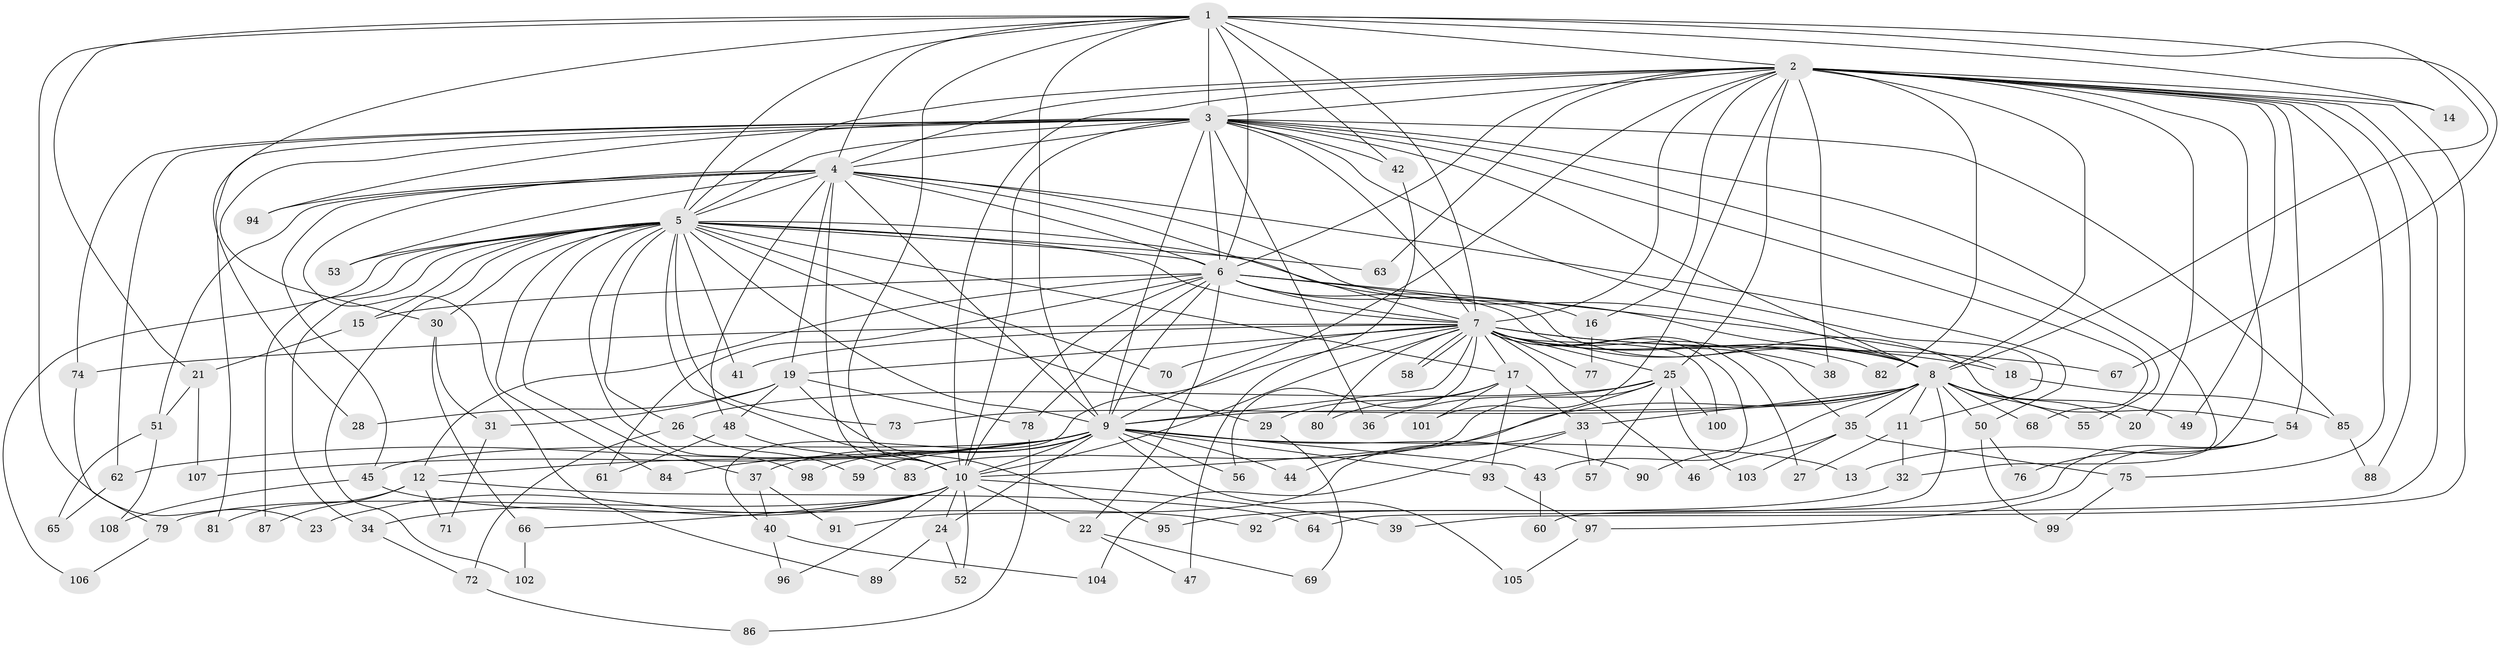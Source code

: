 // Generated by graph-tools (version 1.1) at 2025/10/02/27/25 16:10:58]
// undirected, 108 vertices, 241 edges
graph export_dot {
graph [start="1"]
  node [color=gray90,style=filled];
  1;
  2;
  3;
  4;
  5;
  6;
  7;
  8;
  9;
  10;
  11;
  12;
  13;
  14;
  15;
  16;
  17;
  18;
  19;
  20;
  21;
  22;
  23;
  24;
  25;
  26;
  27;
  28;
  29;
  30;
  31;
  32;
  33;
  34;
  35;
  36;
  37;
  38;
  39;
  40;
  41;
  42;
  43;
  44;
  45;
  46;
  47;
  48;
  49;
  50;
  51;
  52;
  53;
  54;
  55;
  56;
  57;
  58;
  59;
  60;
  61;
  62;
  63;
  64;
  65;
  66;
  67;
  68;
  69;
  70;
  71;
  72;
  73;
  74;
  75;
  76;
  77;
  78;
  79;
  80;
  81;
  82;
  83;
  84;
  85;
  86;
  87;
  88;
  89;
  90;
  91;
  92;
  93;
  94;
  95;
  96;
  97;
  98;
  99;
  100;
  101;
  102;
  103;
  104;
  105;
  106;
  107;
  108;
  1 -- 2;
  1 -- 3;
  1 -- 4;
  1 -- 5;
  1 -- 6;
  1 -- 7;
  1 -- 8;
  1 -- 9;
  1 -- 10;
  1 -- 14;
  1 -- 21;
  1 -- 23;
  1 -- 28;
  1 -- 42;
  1 -- 67;
  2 -- 3;
  2 -- 4;
  2 -- 5;
  2 -- 6;
  2 -- 7;
  2 -- 8;
  2 -- 9;
  2 -- 10;
  2 -- 14;
  2 -- 16;
  2 -- 20;
  2 -- 25;
  2 -- 32;
  2 -- 38;
  2 -- 39;
  2 -- 49;
  2 -- 54;
  2 -- 63;
  2 -- 64;
  2 -- 75;
  2 -- 82;
  2 -- 88;
  2 -- 101;
  3 -- 4;
  3 -- 5;
  3 -- 6;
  3 -- 7;
  3 -- 8;
  3 -- 9;
  3 -- 10;
  3 -- 11;
  3 -- 13;
  3 -- 30;
  3 -- 36;
  3 -- 42;
  3 -- 55;
  3 -- 62;
  3 -- 68;
  3 -- 74;
  3 -- 81;
  3 -- 85;
  3 -- 94;
  4 -- 5;
  4 -- 6;
  4 -- 7;
  4 -- 8;
  4 -- 9;
  4 -- 10;
  4 -- 19;
  4 -- 45;
  4 -- 48;
  4 -- 50;
  4 -- 51;
  4 -- 53;
  4 -- 89;
  4 -- 94;
  5 -- 6;
  5 -- 7;
  5 -- 8;
  5 -- 9;
  5 -- 10;
  5 -- 15;
  5 -- 17;
  5 -- 26;
  5 -- 29;
  5 -- 30;
  5 -- 34;
  5 -- 37;
  5 -- 41;
  5 -- 53;
  5 -- 63;
  5 -- 70;
  5 -- 73;
  5 -- 84;
  5 -- 87;
  5 -- 98;
  5 -- 102;
  5 -- 106;
  6 -- 7;
  6 -- 8;
  6 -- 9;
  6 -- 10;
  6 -- 12;
  6 -- 15;
  6 -- 16;
  6 -- 18;
  6 -- 22;
  6 -- 54;
  6 -- 61;
  6 -- 78;
  7 -- 8;
  7 -- 9;
  7 -- 10;
  7 -- 17;
  7 -- 18;
  7 -- 19;
  7 -- 25;
  7 -- 27;
  7 -- 35;
  7 -- 38;
  7 -- 40;
  7 -- 41;
  7 -- 43;
  7 -- 46;
  7 -- 56;
  7 -- 58;
  7 -- 58;
  7 -- 67;
  7 -- 70;
  7 -- 74;
  7 -- 77;
  7 -- 80;
  7 -- 82;
  7 -- 100;
  8 -- 9;
  8 -- 10;
  8 -- 11;
  8 -- 20;
  8 -- 33;
  8 -- 35;
  8 -- 49;
  8 -- 50;
  8 -- 55;
  8 -- 60;
  8 -- 68;
  8 -- 73;
  8 -- 90;
  9 -- 10;
  9 -- 12;
  9 -- 13;
  9 -- 24;
  9 -- 37;
  9 -- 43;
  9 -- 44;
  9 -- 45;
  9 -- 56;
  9 -- 59;
  9 -- 62;
  9 -- 84;
  9 -- 90;
  9 -- 93;
  9 -- 98;
  9 -- 105;
  9 -- 107;
  10 -- 22;
  10 -- 23;
  10 -- 24;
  10 -- 34;
  10 -- 39;
  10 -- 52;
  10 -- 66;
  10 -- 79;
  10 -- 96;
  11 -- 27;
  11 -- 32;
  12 -- 64;
  12 -- 71;
  12 -- 81;
  12 -- 87;
  15 -- 21;
  16 -- 77;
  17 -- 29;
  17 -- 33;
  17 -- 80;
  17 -- 93;
  17 -- 101;
  18 -- 85;
  19 -- 28;
  19 -- 31;
  19 -- 48;
  19 -- 78;
  19 -- 95;
  21 -- 51;
  21 -- 107;
  22 -- 47;
  22 -- 69;
  24 -- 52;
  24 -- 89;
  25 -- 26;
  25 -- 36;
  25 -- 44;
  25 -- 57;
  25 -- 83;
  25 -- 100;
  25 -- 103;
  26 -- 59;
  26 -- 72;
  29 -- 69;
  30 -- 31;
  30 -- 66;
  31 -- 71;
  32 -- 95;
  33 -- 57;
  33 -- 91;
  33 -- 104;
  34 -- 72;
  35 -- 46;
  35 -- 75;
  35 -- 103;
  37 -- 40;
  37 -- 91;
  40 -- 96;
  40 -- 104;
  42 -- 47;
  43 -- 60;
  45 -- 92;
  45 -- 108;
  48 -- 61;
  48 -- 83;
  50 -- 76;
  50 -- 99;
  51 -- 65;
  51 -- 108;
  54 -- 76;
  54 -- 92;
  54 -- 97;
  62 -- 65;
  66 -- 102;
  72 -- 86;
  74 -- 79;
  75 -- 99;
  78 -- 86;
  79 -- 106;
  85 -- 88;
  93 -- 97;
  97 -- 105;
}
